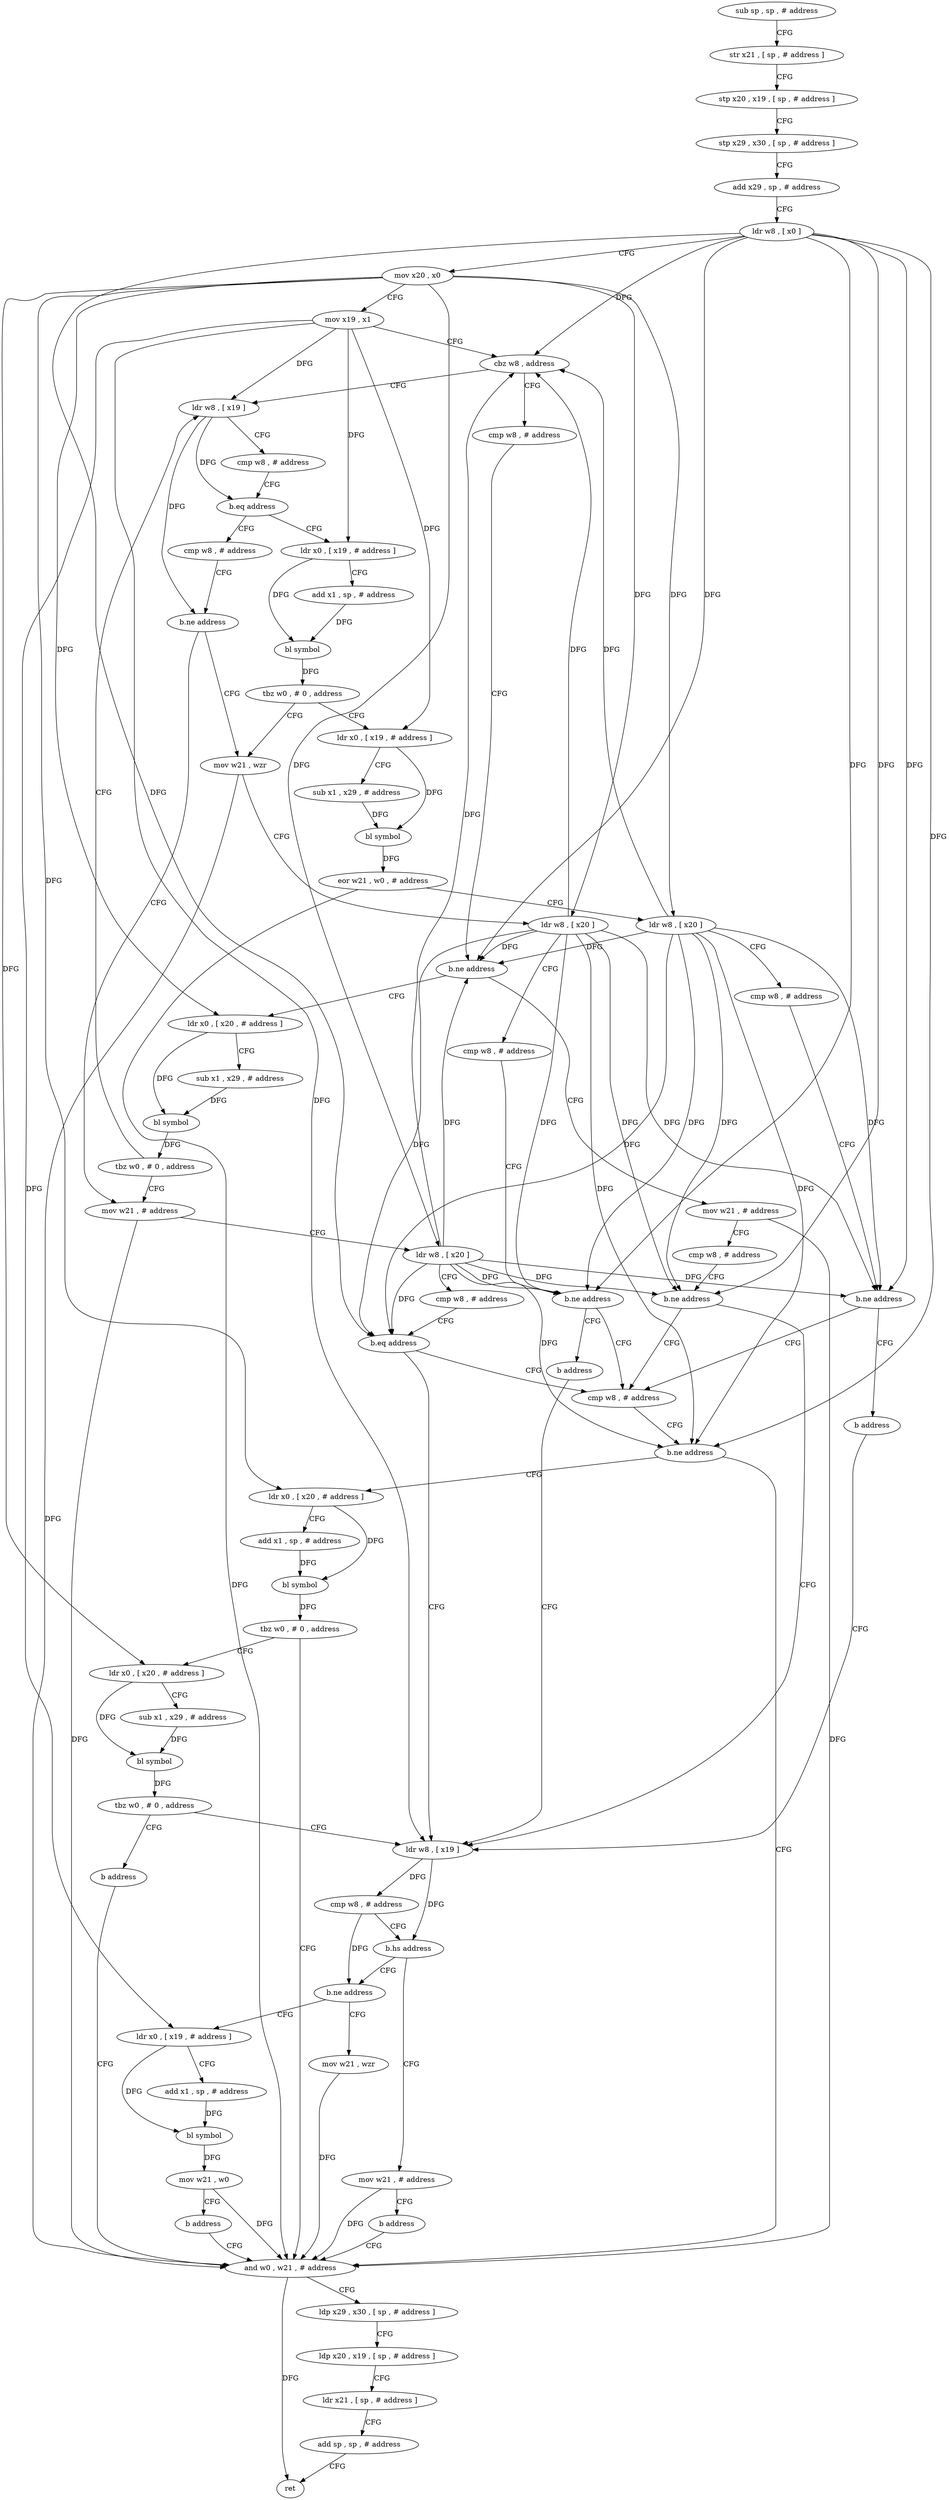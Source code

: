 digraph "func" {
"134928" [label = "sub sp , sp , # address" ]
"134932" [label = "str x21 , [ sp , # address ]" ]
"134936" [label = "stp x20 , x19 , [ sp , # address ]" ]
"134940" [label = "stp x29 , x30 , [ sp , # address ]" ]
"134944" [label = "add x29 , sp , # address" ]
"134948" [label = "ldr w8 , [ x0 ]" ]
"134952" [label = "mov x20 , x0" ]
"134956" [label = "mov x19 , x1" ]
"134960" [label = "cbz w8 , address" ]
"134988" [label = "ldr w8 , [ x19 ]" ]
"134964" [label = "cmp w8 , # address" ]
"134992" [label = "cmp w8 , # address" ]
"134996" [label = "b.eq address" ]
"135124" [label = "ldr x0 , [ x19 , # address ]" ]
"135000" [label = "cmp w8 , # address" ]
"134968" [label = "b.ne address" ]
"135068" [label = "mov w21 , # address" ]
"134972" [label = "ldr x0 , [ x20 , # address ]" ]
"135128" [label = "add x1 , sp , # address" ]
"135132" [label = "bl symbol" ]
"135136" [label = "tbz w0 , # 0 , address" ]
"135172" [label = "mov w21 , wzr" ]
"135140" [label = "ldr x0 , [ x19 , # address ]" ]
"135004" [label = "b.ne address" ]
"135008" [label = "mov w21 , # address" ]
"135072" [label = "cmp w8 , # address" ]
"135076" [label = "b.ne address" ]
"135024" [label = "cmp w8 , # address" ]
"135080" [label = "ldr w8 , [ x19 ]" ]
"134976" [label = "sub x1 , x29 , # address" ]
"134980" [label = "bl symbol" ]
"134984" [label = "tbz w0 , # 0 , address" ]
"135176" [label = "ldr w8 , [ x20 ]" ]
"135180" [label = "cmp w8 , # address" ]
"135184" [label = "b.ne address" ]
"135188" [label = "b address" ]
"135144" [label = "sub x1 , x29 , # address" ]
"135148" [label = "bl symbol" ]
"135152" [label = "eor w21 , w0 , # address" ]
"135156" [label = "ldr w8 , [ x20 ]" ]
"135160" [label = "cmp w8 , # address" ]
"135164" [label = "b.ne address" ]
"135168" [label = "b address" ]
"135012" [label = "ldr w8 , [ x20 ]" ]
"135016" [label = "cmp w8 , # address" ]
"135020" [label = "b.eq address" ]
"135028" [label = "b.ne address" ]
"135196" [label = "and w0 , w21 , # address" ]
"135032" [label = "ldr x0 , [ x20 , # address ]" ]
"135084" [label = "cmp w8 , # address" ]
"135088" [label = "b.hs address" ]
"135100" [label = "b.ne address" ]
"135092" [label = "mov w21 , # address" ]
"135200" [label = "ldp x29 , x30 , [ sp , # address ]" ]
"135204" [label = "ldp x20 , x19 , [ sp , # address ]" ]
"135208" [label = "ldr x21 , [ sp , # address ]" ]
"135212" [label = "add sp , sp , # address" ]
"135216" [label = "ret" ]
"135036" [label = "add x1 , sp , # address" ]
"135040" [label = "bl symbol" ]
"135044" [label = "tbz w0 , # 0 , address" ]
"135048" [label = "ldr x0 , [ x20 , # address ]" ]
"135192" [label = "mov w21 , wzr" ]
"135104" [label = "ldr x0 , [ x19 , # address ]" ]
"135096" [label = "b address" ]
"135052" [label = "sub x1 , x29 , # address" ]
"135056" [label = "bl symbol" ]
"135060" [label = "tbz w0 , # 0 , address" ]
"135064" [label = "b address" ]
"135108" [label = "add x1 , sp , # address" ]
"135112" [label = "bl symbol" ]
"135116" [label = "mov w21 , w0" ]
"135120" [label = "b address" ]
"134928" -> "134932" [ label = "CFG" ]
"134932" -> "134936" [ label = "CFG" ]
"134936" -> "134940" [ label = "CFG" ]
"134940" -> "134944" [ label = "CFG" ]
"134944" -> "134948" [ label = "CFG" ]
"134948" -> "134952" [ label = "CFG" ]
"134948" -> "134960" [ label = "DFG" ]
"134948" -> "134968" [ label = "DFG" ]
"134948" -> "135076" [ label = "DFG" ]
"134948" -> "135184" [ label = "DFG" ]
"134948" -> "135164" [ label = "DFG" ]
"134948" -> "135020" [ label = "DFG" ]
"134948" -> "135028" [ label = "DFG" ]
"134952" -> "134956" [ label = "CFG" ]
"134952" -> "134972" [ label = "DFG" ]
"134952" -> "135176" [ label = "DFG" ]
"134952" -> "135156" [ label = "DFG" ]
"134952" -> "135012" [ label = "DFG" ]
"134952" -> "135032" [ label = "DFG" ]
"134952" -> "135048" [ label = "DFG" ]
"134956" -> "134960" [ label = "CFG" ]
"134956" -> "134988" [ label = "DFG" ]
"134956" -> "135124" [ label = "DFG" ]
"134956" -> "135140" [ label = "DFG" ]
"134956" -> "135080" [ label = "DFG" ]
"134956" -> "135104" [ label = "DFG" ]
"134960" -> "134988" [ label = "CFG" ]
"134960" -> "134964" [ label = "CFG" ]
"134988" -> "134992" [ label = "CFG" ]
"134988" -> "134996" [ label = "DFG" ]
"134988" -> "135004" [ label = "DFG" ]
"134964" -> "134968" [ label = "CFG" ]
"134992" -> "134996" [ label = "CFG" ]
"134996" -> "135124" [ label = "CFG" ]
"134996" -> "135000" [ label = "CFG" ]
"135124" -> "135128" [ label = "CFG" ]
"135124" -> "135132" [ label = "DFG" ]
"135000" -> "135004" [ label = "CFG" ]
"134968" -> "135068" [ label = "CFG" ]
"134968" -> "134972" [ label = "CFG" ]
"135068" -> "135072" [ label = "CFG" ]
"135068" -> "135196" [ label = "DFG" ]
"134972" -> "134976" [ label = "CFG" ]
"134972" -> "134980" [ label = "DFG" ]
"135128" -> "135132" [ label = "DFG" ]
"135132" -> "135136" [ label = "DFG" ]
"135136" -> "135172" [ label = "CFG" ]
"135136" -> "135140" [ label = "CFG" ]
"135172" -> "135176" [ label = "CFG" ]
"135172" -> "135196" [ label = "DFG" ]
"135140" -> "135144" [ label = "CFG" ]
"135140" -> "135148" [ label = "DFG" ]
"135004" -> "135172" [ label = "CFG" ]
"135004" -> "135008" [ label = "CFG" ]
"135008" -> "135012" [ label = "CFG" ]
"135008" -> "135196" [ label = "DFG" ]
"135072" -> "135076" [ label = "CFG" ]
"135076" -> "135024" [ label = "CFG" ]
"135076" -> "135080" [ label = "CFG" ]
"135024" -> "135028" [ label = "CFG" ]
"135080" -> "135084" [ label = "DFG" ]
"135080" -> "135088" [ label = "DFG" ]
"134976" -> "134980" [ label = "DFG" ]
"134980" -> "134984" [ label = "DFG" ]
"134984" -> "135008" [ label = "CFG" ]
"134984" -> "134988" [ label = "CFG" ]
"135176" -> "135180" [ label = "CFG" ]
"135176" -> "134960" [ label = "DFG" ]
"135176" -> "134968" [ label = "DFG" ]
"135176" -> "135076" [ label = "DFG" ]
"135176" -> "135184" [ label = "DFG" ]
"135176" -> "135164" [ label = "DFG" ]
"135176" -> "135020" [ label = "DFG" ]
"135176" -> "135028" [ label = "DFG" ]
"135180" -> "135184" [ label = "CFG" ]
"135184" -> "135024" [ label = "CFG" ]
"135184" -> "135188" [ label = "CFG" ]
"135188" -> "135080" [ label = "CFG" ]
"135144" -> "135148" [ label = "DFG" ]
"135148" -> "135152" [ label = "DFG" ]
"135152" -> "135156" [ label = "CFG" ]
"135152" -> "135196" [ label = "DFG" ]
"135156" -> "135160" [ label = "CFG" ]
"135156" -> "134960" [ label = "DFG" ]
"135156" -> "134968" [ label = "DFG" ]
"135156" -> "135076" [ label = "DFG" ]
"135156" -> "135184" [ label = "DFG" ]
"135156" -> "135164" [ label = "DFG" ]
"135156" -> "135020" [ label = "DFG" ]
"135156" -> "135028" [ label = "DFG" ]
"135160" -> "135164" [ label = "CFG" ]
"135164" -> "135024" [ label = "CFG" ]
"135164" -> "135168" [ label = "CFG" ]
"135168" -> "135080" [ label = "CFG" ]
"135012" -> "135016" [ label = "CFG" ]
"135012" -> "134960" [ label = "DFG" ]
"135012" -> "134968" [ label = "DFG" ]
"135012" -> "135076" [ label = "DFG" ]
"135012" -> "135184" [ label = "DFG" ]
"135012" -> "135164" [ label = "DFG" ]
"135012" -> "135020" [ label = "DFG" ]
"135012" -> "135028" [ label = "DFG" ]
"135016" -> "135020" [ label = "CFG" ]
"135020" -> "135080" [ label = "CFG" ]
"135020" -> "135024" [ label = "CFG" ]
"135028" -> "135196" [ label = "CFG" ]
"135028" -> "135032" [ label = "CFG" ]
"135196" -> "135200" [ label = "CFG" ]
"135196" -> "135216" [ label = "DFG" ]
"135032" -> "135036" [ label = "CFG" ]
"135032" -> "135040" [ label = "DFG" ]
"135084" -> "135088" [ label = "CFG" ]
"135084" -> "135100" [ label = "DFG" ]
"135088" -> "135100" [ label = "CFG" ]
"135088" -> "135092" [ label = "CFG" ]
"135100" -> "135192" [ label = "CFG" ]
"135100" -> "135104" [ label = "CFG" ]
"135092" -> "135096" [ label = "CFG" ]
"135092" -> "135196" [ label = "DFG" ]
"135200" -> "135204" [ label = "CFG" ]
"135204" -> "135208" [ label = "CFG" ]
"135208" -> "135212" [ label = "CFG" ]
"135212" -> "135216" [ label = "CFG" ]
"135036" -> "135040" [ label = "DFG" ]
"135040" -> "135044" [ label = "DFG" ]
"135044" -> "135196" [ label = "CFG" ]
"135044" -> "135048" [ label = "CFG" ]
"135048" -> "135052" [ label = "CFG" ]
"135048" -> "135056" [ label = "DFG" ]
"135192" -> "135196" [ label = "DFG" ]
"135104" -> "135108" [ label = "CFG" ]
"135104" -> "135112" [ label = "DFG" ]
"135096" -> "135196" [ label = "CFG" ]
"135052" -> "135056" [ label = "DFG" ]
"135056" -> "135060" [ label = "DFG" ]
"135060" -> "135080" [ label = "CFG" ]
"135060" -> "135064" [ label = "CFG" ]
"135064" -> "135196" [ label = "CFG" ]
"135108" -> "135112" [ label = "DFG" ]
"135112" -> "135116" [ label = "DFG" ]
"135116" -> "135120" [ label = "CFG" ]
"135116" -> "135196" [ label = "DFG" ]
"135120" -> "135196" [ label = "CFG" ]
}
